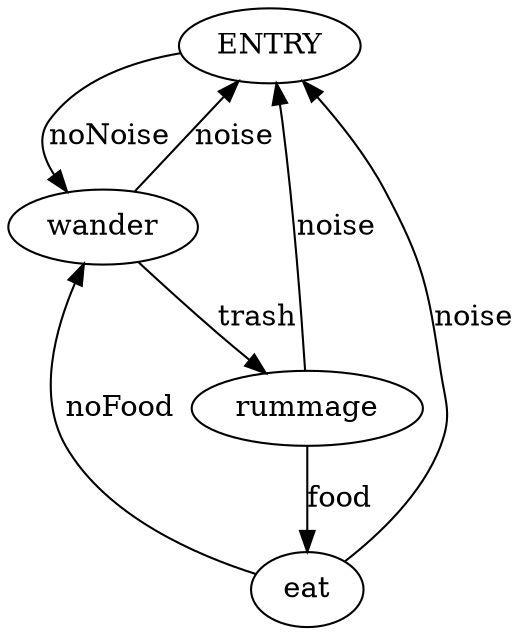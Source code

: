 digraph Raccoon {
    S50 [label = "ENTRY"];
    S51 [label = "wander"];
    S52 [label = "rummage"];
    S53 [label = "eat"];

    S50 -> S51 [label = "noNoise"];
    S51 -> S50 [label = "noise"];
    S51 -> S52 [label = "trash"];
    S52 -> S53 [label = "food"];
    S52 -> S50 [label = "noise"];
    S53 -> S50 [label = "noise"];
    S53 -> S51 [label = "noFood"];
}
